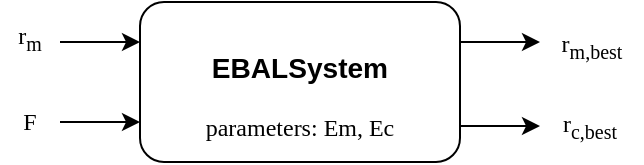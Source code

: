 <mxfile>
    <diagram id="K2H6D11ABA1sLofv6vfL" name="Page-1">
        <mxGraphModel dx="613" dy="612" grid="1" gridSize="10" guides="1" tooltips="1" connect="1" arrows="1" fold="1" page="1" pageScale="1" pageWidth="850" pageHeight="1100" math="0" shadow="0">
            <root>
                <mxCell id="0"/>
                <mxCell id="1" parent="0"/>
                <mxCell id="2" value="&lt;h3&gt;&lt;b style=&quot;&quot;&gt;EBALSystem&lt;/b&gt;&lt;/h3&gt;&lt;font face=&quot;Lucida Console&quot;&gt;parameters: Em, Ec&lt;/font&gt;" style="rounded=1;whiteSpace=wrap;html=1;" vertex="1" parent="1">
                    <mxGeometry x="240" y="160" width="160" height="80" as="geometry"/>
                </mxCell>
                <mxCell id="4" value="" style="endArrow=classic;html=1;" edge="1" parent="1">
                    <mxGeometry width="50" height="50" relative="1" as="geometry">
                        <mxPoint x="200" y="180" as="sourcePoint"/>
                        <mxPoint x="240" y="180" as="targetPoint"/>
                    </mxGeometry>
                </mxCell>
                <mxCell id="5" value="" style="endArrow=classic;html=1;" edge="1" parent="1">
                    <mxGeometry width="50" height="50" relative="1" as="geometry">
                        <mxPoint x="200" y="220" as="sourcePoint"/>
                        <mxPoint x="240" y="220" as="targetPoint"/>
                    </mxGeometry>
                </mxCell>
                <mxCell id="6" value="&lt;font face=&quot;Lucida Console&quot;&gt;r&lt;sub&gt;m&lt;/sub&gt;&lt;/font&gt;" style="text;html=1;strokeColor=none;fillColor=none;align=center;verticalAlign=middle;whiteSpace=wrap;rounded=0;" vertex="1" parent="1">
                    <mxGeometry x="175" y="163" width="20" height="30" as="geometry"/>
                </mxCell>
                <mxCell id="9" value="&lt;font face=&quot;Lucida Console&quot;&gt;F&lt;/font&gt;" style="text;html=1;strokeColor=none;fillColor=none;align=center;verticalAlign=middle;whiteSpace=wrap;rounded=0;" vertex="1" parent="1">
                    <mxGeometry x="170" y="205" width="30" height="30" as="geometry"/>
                </mxCell>
                <mxCell id="10" value="" style="endArrow=classic;html=1;" edge="1" parent="1">
                    <mxGeometry width="50" height="50" relative="1" as="geometry">
                        <mxPoint x="400" y="180" as="sourcePoint"/>
                        <mxPoint x="440" y="180" as="targetPoint"/>
                    </mxGeometry>
                </mxCell>
                <mxCell id="11" value="&lt;font face=&quot;Lucida Console&quot;&gt;r&lt;sub&gt;m,best&lt;/sub&gt;&lt;/font&gt;" style="text;html=1;strokeColor=none;fillColor=none;align=center;verticalAlign=middle;whiteSpace=wrap;rounded=0;" vertex="1" parent="1">
                    <mxGeometry x="441" y="167" width="50" height="30" as="geometry"/>
                </mxCell>
                <mxCell id="14" value="" style="endArrow=classic;html=1;" edge="1" parent="1">
                    <mxGeometry width="50" height="50" relative="1" as="geometry">
                        <mxPoint x="400" y="222" as="sourcePoint"/>
                        <mxPoint x="440" y="222" as="targetPoint"/>
                    </mxGeometry>
                </mxCell>
                <mxCell id="15" value="&lt;font face=&quot;Lucida Console&quot;&gt;r&lt;sub&gt;c,best&lt;/sub&gt;&lt;/font&gt;" style="text;html=1;strokeColor=none;fillColor=none;align=center;verticalAlign=middle;whiteSpace=wrap;rounded=0;" vertex="1" parent="1">
                    <mxGeometry x="440" y="207" width="50" height="30" as="geometry"/>
                </mxCell>
            </root>
        </mxGraphModel>
    </diagram>
</mxfile>